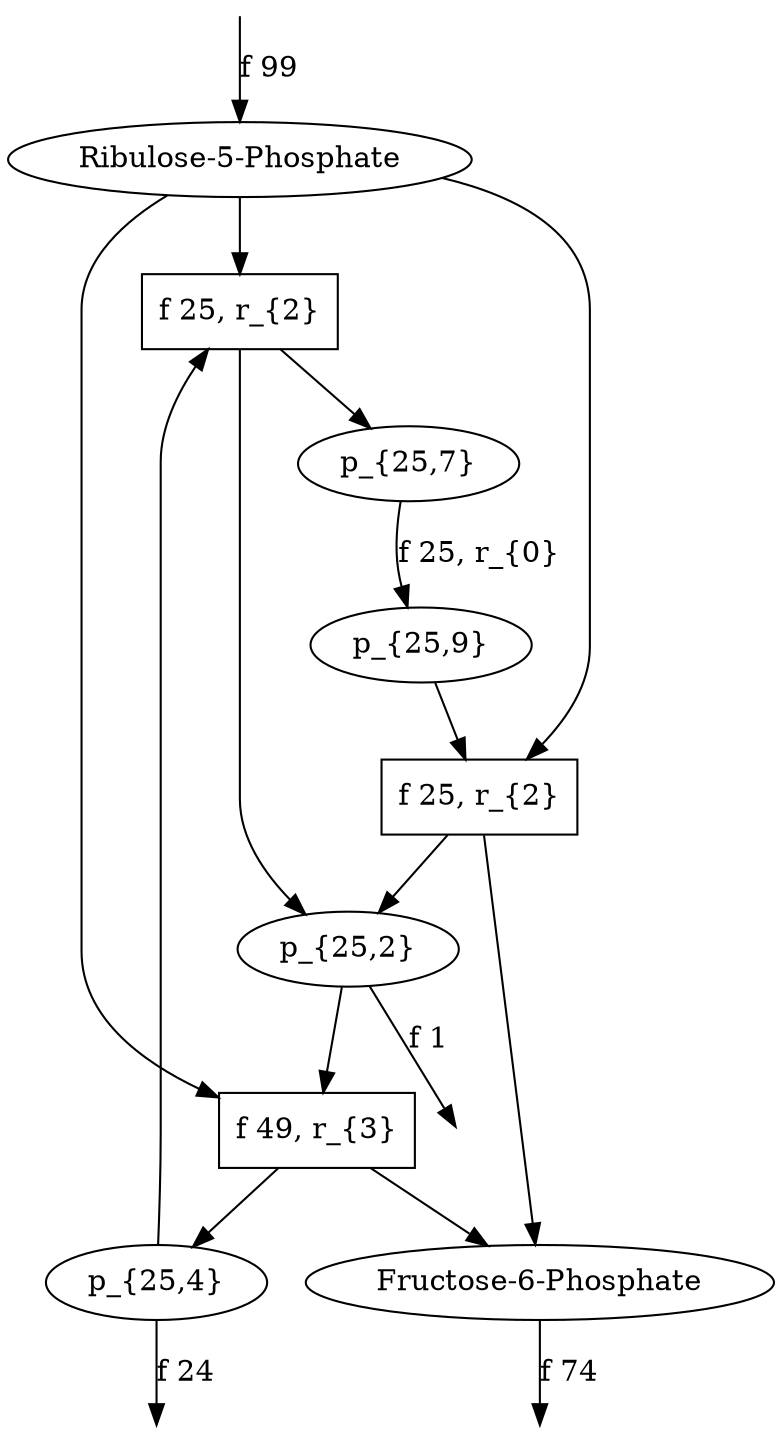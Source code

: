 digraph g {
// id = 0, graphName = Ribulose-5-Phosphate
"0-0" [ shape=ellipse label="Ribulose-5-Phosphate" image="out/004_g_0_11311100.svg" ];
// id = 1, graphName = H2O
// id = 2, graphName = p_{25,0}
// id = 4, graphName = p_{25,1}
// id = 5, graphName = p_{25,2}
"5-0" [ shape=ellipse label="p_{25,2}" image="out/006_g_169_11311100.svg" ];
// id = 7, graphName = p_{25,3}
// id = 8, graphName = p_{25,4}
"8-0" [ shape=ellipse label="p_{25,4}" image="out/008_g_173_11311100.svg" ];
// id = 10, graphName = p_{25,5}
// id = 12, graphName = p_{25,6}
// id = 15, graphName = p_{25,7}
"15-0" [ shape=ellipse label="p_{25,7}" image="out/010_g_182_11311100.svg" ];
// id = 18, graphName = p_{25,8}
// id = 24, graphName = Fructose-6-Phosphate
"24-0" [ shape=ellipse label="Fructose-6-Phosphate" image="out/012_g_2_11311100.svg" ];
// id = 25, graphName = p_{25,9}
"25-0" [ shape=ellipse label="p_{25,9}" image="out/014_g_203_11311100.svg" ];
// id = 23{ 'Ribulose-5-Phosphate' 'p_{25,4}' }, 'Transketolase', { 'p_{25,2}' 'p_{25,7}' }
"23-0" [ shape=box label="f 25, r_{2}" ];
// id = 30{ 'Ribulose-5-Phosphate' 'p_{25,2}' }, 'Transaldolase', { 'Fructose-6-Phosphate' 'p_{25,4}' }
"30-0" [ shape=box label="f 49, r_{3}" ];
// id = 48{ 'Ribulose-5-Phosphate' 'p_{25,9}' }, 'Transketolase', { 'Fructose-6-Phosphate' 'p_{25,2}' }
"48-0" [ shape=box label="f 25, r_{2}" ];
// id = 3{ 'Ribulose-5-Phosphate' }, 'Aldose-Ketose <-', { 'p_{25,0}' }
// id = 6{ 'Ribulose-5-Phosphate' 'p_{25,0}' }, 'Transketolase', { 'p_{25,1}' 'p_{25,2}' }
// id = 9{ 'Ribulose-5-Phosphate' 'p_{25,0}' }, 'Transaldolase', { 'p_{25,3}' 'p_{25,4}' }
// id = 11{ 'p_{25,1}' }, 'Aldose-Ketose <-', { 'p_{25,5}' }
// id = 13{ 'p_{25,3}' }, 'Aldose-Ketose <-', { 'p_{25,6}' }
// id = 14{ 'p_{25,1}' 'p_{25,2}' }, 'Transketolase', { 'Ribulose-5-Phosphate' 'p_{25,0}' }
// id = 16{ 'p_{25,1}' 'p_{25,4}' }, 'Transketolase', { 'p_{25,0}' 'p_{25,7}' }
// id = 17{ 'p_{25,0}' 'p_{25,1}' }, 'Transketolase', { 'p_{25,0}' 'p_{25,1}' }
// id = 19{ 'p_{25,2}' 'p_{25,3}' }, 'Transketolase', { 'Ribulose-5-Phosphate' 'p_{25,8}' }
// id = 20{ 'Ribulose-5-Phosphate' 'p_{25,2}' }, 'Transketolase', { 'Ribulose-5-Phosphate' 'p_{25,2}' }
// id = 21{ 'p_{25,3}' 'p_{25,4}' }, 'Transketolase', { 'p_{25,7}' 'p_{25,8}' }
// id = 22{ 'p_{25,0}' 'p_{25,3}' }, 'Transketolase', { 'p_{25,1}' 'p_{25,8}' }
// id = 23{ 'Ribulose-5-Phosphate' 'p_{25,4}' }, 'Transketolase', { 'p_{25,2}' 'p_{25,7}' }
"0-0" -> "23-0" [ ];
"8-0" -> "23-0" [ ];
"23-0" -> "5-0" [ ];
"23-0" -> "15-0" [ ];
// id = 26{ 'p_{25,1}' 'p_{25,2}' }, 'Transaldolase', { 'Fructose-6-Phosphate' 'p_{25,9}' }
// id = 27{ 'p_{25,1}' 'p_{25,4}' }, 'Transaldolase', { 'Ribulose-5-Phosphate' 'p_{25,9}' }
// id = 28{ 'p_{25,0}' 'p_{25,1}' }, 'Transaldolase', { 'p_{25,3}' 'p_{25,9}' }
// id = 29{ 'p_{25,2}' 'p_{25,3}' }, 'Transaldolase', { 'Fructose-6-Phosphate' 'p_{25,0}' }
// id = 30{ 'Ribulose-5-Phosphate' 'p_{25,2}' }, 'Transaldolase', { 'Fructose-6-Phosphate' 'p_{25,4}' }
"0-0" -> "30-0" [ ];
"5-0" -> "30-0" [ ];
"30-0" -> "8-0" [ ];
"30-0" -> "24-0" [ ];
// id = 31{ 'p_{25,3}' 'p_{25,4}' }, 'Transaldolase', { 'Ribulose-5-Phosphate' 'p_{25,0}' }
// id = 32{ 'p_{25,0}' 'p_{25,3}' }, 'Transaldolase', { 'p_{25,0}' 'p_{25,3}' }
// id = 33{ 'Ribulose-5-Phosphate' 'p_{25,4}' }, 'Transaldolase', { 'Ribulose-5-Phosphate' 'p_{25,4}' }
// id = 34{ 'p_{25,7}' }, 'Aldose-Ketose <-', { 'p_{25,9}' }
"15-0" -> "25-0" [ label="f 25, r_{0}" ];
// id = 35{ 'Fructose-6-Phosphate' }, 'Aldose-Ketose <-', { 'p_{25,8}' }
// id = 36{ 'p_{25,7}' 'p_{25,8}' }, 'Transketolase', { 'p_{25,3}' 'p_{25,4}' }
// id = 37{ 'p_{25,7}' 'p_{25,9}' }, 'Transketolase', { 'Fructose-6-Phosphate' 'p_{25,4}' }
// id = 38{ 'p_{25,0}' 'p_{25,7}' }, 'Transketolase', { 'p_{25,1}' 'p_{25,4}' }
// id = 39{ 'p_{25,2}' 'p_{25,7}' }, 'Transketolase', { 'Ribulose-5-Phosphate' 'p_{25,4}' }
// id = 40{ 'p_{25,4}' 'p_{25,7}' }, 'Transketolase', { 'p_{25,4}' 'p_{25,7}' }
// id = 41{ 'Fructose-6-Phosphate' 'p_{25,8}' }, 'Transketolase', { 'p_{25,3}' 'p_{25,9}' }
// id = 42{ 'p_{25,1}' 'p_{25,8}' }, 'Transketolase', { 'p_{25,0}' 'p_{25,3}' }
// id = 43{ 'p_{25,3}' 'p_{25,8}' }, 'Transketolase', { 'p_{25,3}' 'p_{25,8}' }
// id = 44{ 'Ribulose-5-Phosphate' 'p_{25,8}' }, 'Transketolase', { 'p_{25,2}' 'p_{25,3}' }
// id = 45{ 'Fructose-6-Phosphate' 'p_{25,9}' }, 'Transketolase', { 'Fructose-6-Phosphate' 'p_{25,9}' }
// id = 46{ 'p_{25,1}' 'p_{25,9}' }, 'Transketolase', { 'Fructose-6-Phosphate' 'p_{25,0}' }
// id = 47{ 'p_{25,3}' 'p_{25,9}' }, 'Transketolase', { 'Fructose-6-Phosphate' 'p_{25,8}' }
// id = 48{ 'Ribulose-5-Phosphate' 'p_{25,9}' }, 'Transketolase', { 'Fructose-6-Phosphate' 'p_{25,2}' }
"0-0" -> "48-0" [ ];
"25-0" -> "48-0" [ ];
"48-0" -> "5-0" [ ];
"48-0" -> "24-0" [ ];
// id = 49{ 'Fructose-6-Phosphate' 'p_{25,0}' }, 'Transketolase', { 'p_{25,1}' 'p_{25,9}' }
// id = 50{ 'Fructose-6-Phosphate' 'p_{25,2}' }, 'Transketolase', { 'Ribulose-5-Phosphate' 'p_{25,9}' }
// id = 51{ 'Fructose-6-Phosphate' 'p_{25,4}' }, 'Transketolase', { 'p_{25,7}' 'p_{25,9}' }
// id = 52{ 'Fructose-6-Phosphate' 'p_{25,9}' }, 'Transaldolase', { 'p_{25,1}' 'p_{25,2}' }
// id = 53{ 'p_{25,1}' 'p_{25,9}' }, 'Transaldolase', { 'p_{25,1}' 'p_{25,9}' }
// id = 54{ 'p_{25,3}' 'p_{25,9}' }, 'Transaldolase', { 'p_{25,0}' 'p_{25,1}' }
// id = 55{ 'Ribulose-5-Phosphate' 'p_{25,9}' }, 'Transaldolase', { 'p_{25,1}' 'p_{25,4}' }
// id = 56{ 'Fructose-6-Phosphate' 'p_{25,0}' }, 'Transaldolase', { 'p_{25,2}' 'p_{25,3}' }
// id = 57{ 'Fructose-6-Phosphate' 'p_{25,2}' }, 'Transaldolase', { 'Fructose-6-Phosphate' 'p_{25,2}' }
// id = 58{ 'Fructose-6-Phosphate' 'p_{25,4}' }, 'Transaldolase', { 'Ribulose-5-Phosphate' 'p_{25,2}' }
// inFlow/outFlow, id = 0-0, graphName = Ribulose-5-Phosphate, inFlow = 99, outFlow = 0
"0-0-IOFlow" [ shape=point style=invis label="" ];
"0-0-IOFlow" -> "0-0" [ label="f 99" ];
// inFlow/outFlow, id = 5-0, graphName = p_{25,2}, inFlow = 0, outFlow = 1
"5-0-IOFlow" [ shape=point style=invis label="" ];
"5-0" -> "5-0-IOFlow" [ label="f 1" ];
// inFlow/outFlow, id = 8-0, graphName = p_{25,4}, inFlow = 0, outFlow = 24
"8-0-IOFlow" [ shape=point style=invis label="" ];
"8-0" -> "8-0-IOFlow" [ label="f 24" ];
// inFlow/outFlow, id = 24-0, graphName = Fructose-6-Phosphate, inFlow = 0, outFlow = 74
"24-0-IOFlow" [ shape=point style=invis label="" ];
"24-0" -> "24-0-IOFlow" [ label="f 74" ];
}
